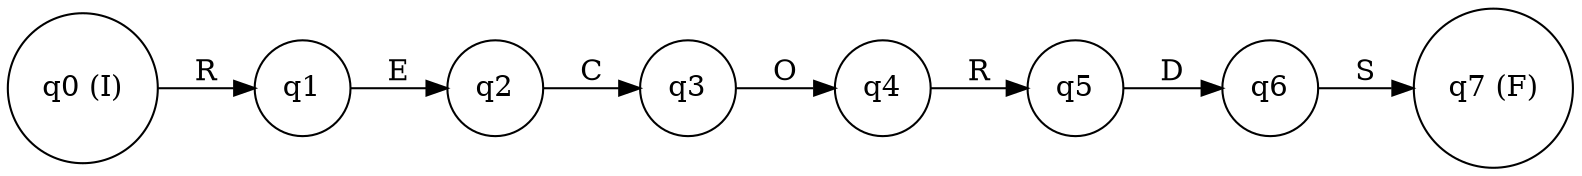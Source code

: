 digraph finite_state_machine {
rankdir=LR;
node [shape = circle];
q0 [label="q0 (I)"];
q1 [label="q1"];
q2 [label="q2"];
q3 [label="q3"];
q4 [label="q4"];
q5 [label="q5"];
q6 [label="q6"];
q7 [label="q7 (F)"];
q0 -> q1 [label="R"];
q1 -> q2 [label="E"];
q2 -> q3 [label="C"];
q3 -> q4 [label="O"];
q4 -> q5 [label="R"];
q5 -> q6 [label="D"];
q6 -> q7 [label="S"];
}